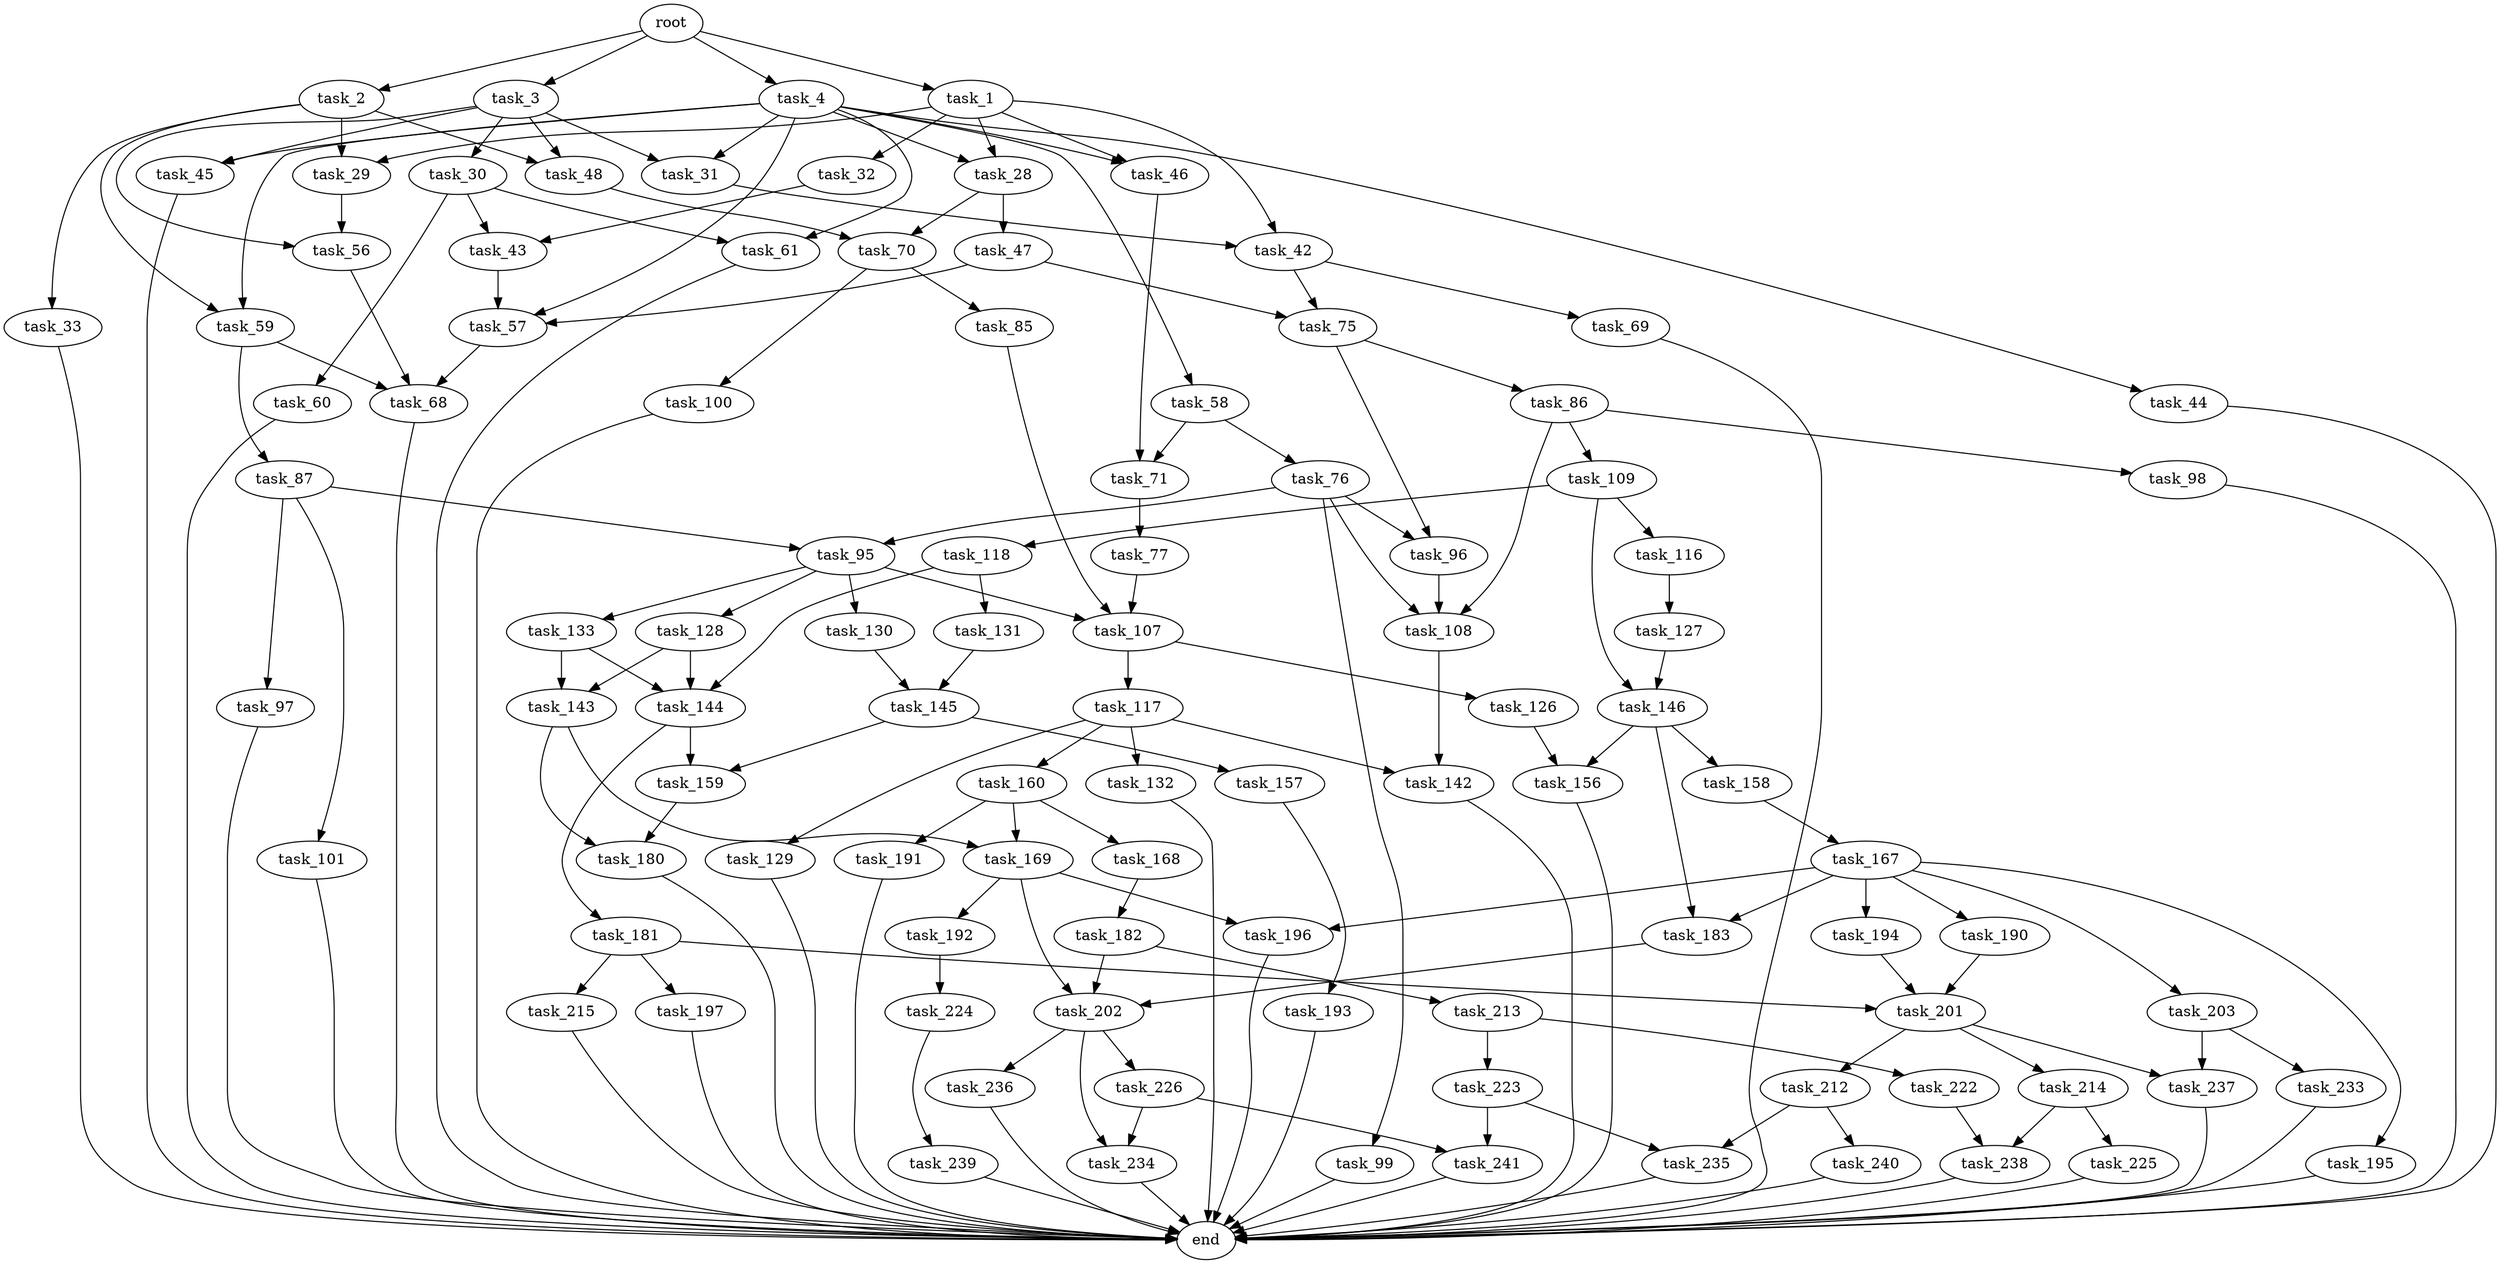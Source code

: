 digraph G {
  root [size="0.000000"];
  task_1 [size="68719476736.000000"];
  task_2 [size="191919339174.000000"];
  task_3 [size="231928233984.000000"];
  task_4 [size="886078074520.000000"];
  task_28 [size="430527710850.000000"];
  task_29 [size="136173349052.000000"];
  task_32 [size="82329678389.000000"];
  task_42 [size="48725671691.000000"];
  task_46 [size="8330962725.000000"];
  task_33 [size="1426819966.000000"];
  task_48 [size="8589934592.000000"];
  task_59 [size="134217728000.000000"];
  task_30 [size="12166973410.000000"];
  task_31 [size="68719476736.000000"];
  task_45 [size="221255376586.000000"];
  task_56 [size="68719476736.000000"];
  task_44 [size="218489374582.000000"];
  task_57 [size="231928233984.000000"];
  task_58 [size="134217728000.000000"];
  task_61 [size="8589934592.000000"];
  task_47 [size="23450256036.000000"];
  task_70 [size="8589934592.000000"];
  task_43 [size="10170480460.000000"];
  task_60 [size="1073741824000.000000"];
  end [size="0.000000"];
  task_69 [size="8589934592.000000"];
  task_75 [size="457738016112.000000"];
  task_71 [size="134217728000.000000"];
  task_68 [size="220560698478.000000"];
  task_76 [size="184700777145.000000"];
  task_87 [size="404087248034.000000"];
  task_85 [size="1666383940.000000"];
  task_100 [size="61702572646.000000"];
  task_77 [size="368293445632.000000"];
  task_86 [size="7996142051.000000"];
  task_96 [size="10903771788.000000"];
  task_95 [size="549755813888.000000"];
  task_99 [size="8589934592.000000"];
  task_108 [size="195200172324.000000"];
  task_107 [size="549755813888.000000"];
  task_98 [size="782757789696.000000"];
  task_109 [size="617705651576.000000"];
  task_97 [size="40064942144.000000"];
  task_101 [size="10590403891.000000"];
  task_128 [size="24832931767.000000"];
  task_130 [size="231928233984.000000"];
  task_133 [size="13036330013.000000"];
  task_117 [size="735161660488.000000"];
  task_126 [size="549755813888.000000"];
  task_142 [size="782757789696.000000"];
  task_116 [size="11916430418.000000"];
  task_118 [size="305693159618.000000"];
  task_146 [size="217712106455.000000"];
  task_127 [size="989725618.000000"];
  task_129 [size="256590387230.000000"];
  task_132 [size="28991029248.000000"];
  task_160 [size="13535390138.000000"];
  task_131 [size="1073741824000.000000"];
  task_144 [size="674237781457.000000"];
  task_156 [size="211505959730.000000"];
  task_143 [size="231928233984.000000"];
  task_145 [size="101616497487.000000"];
  task_169 [size="8589934592.000000"];
  task_180 [size="782757789696.000000"];
  task_159 [size="1073741824000.000000"];
  task_181 [size="782757789696.000000"];
  task_157 [size="12310523248.000000"];
  task_158 [size="68719476736.000000"];
  task_183 [size="231928233984.000000"];
  task_193 [size="1575635948.000000"];
  task_167 [size="80548700148.000000"];
  task_168 [size="605522353787.000000"];
  task_191 [size="549755813888.000000"];
  task_190 [size="426791253558.000000"];
  task_194 [size="3433131600.000000"];
  task_195 [size="782757789696.000000"];
  task_196 [size="78297621468.000000"];
  task_203 [size="12712456248.000000"];
  task_182 [size="62367669254.000000"];
  task_192 [size="4378705272.000000"];
  task_202 [size="16589568939.000000"];
  task_197 [size="25773547019.000000"];
  task_201 [size="24440614830.000000"];
  task_215 [size="368293445632.000000"];
  task_213 [size="8589934592.000000"];
  task_224 [size="782757789696.000000"];
  task_212 [size="10192314680.000000"];
  task_214 [size="14260037278.000000"];
  task_237 [size="1073741824000.000000"];
  task_226 [size="13518555702.000000"];
  task_234 [size="368293445632.000000"];
  task_236 [size="6167722051.000000"];
  task_233 [size="123450050427.000000"];
  task_235 [size="516900134.000000"];
  task_240 [size="12843399863.000000"];
  task_222 [size="1073741824000.000000"];
  task_223 [size="782757789696.000000"];
  task_225 [size="771034416752.000000"];
  task_238 [size="782757789696.000000"];
  task_241 [size="23605039000.000000"];
  task_239 [size="4704079152.000000"];

  root -> task_1 [size="1.000000"];
  root -> task_2 [size="1.000000"];
  root -> task_3 [size="1.000000"];
  root -> task_4 [size="1.000000"];
  task_1 -> task_28 [size="134217728.000000"];
  task_1 -> task_29 [size="134217728.000000"];
  task_1 -> task_32 [size="134217728.000000"];
  task_1 -> task_42 [size="134217728.000000"];
  task_1 -> task_46 [size="134217728.000000"];
  task_2 -> task_29 [size="411041792.000000"];
  task_2 -> task_33 [size="411041792.000000"];
  task_2 -> task_48 [size="411041792.000000"];
  task_2 -> task_59 [size="411041792.000000"];
  task_3 -> task_30 [size="301989888.000000"];
  task_3 -> task_31 [size="301989888.000000"];
  task_3 -> task_45 [size="301989888.000000"];
  task_3 -> task_48 [size="301989888.000000"];
  task_3 -> task_56 [size="301989888.000000"];
  task_4 -> task_28 [size="679477248.000000"];
  task_4 -> task_31 [size="679477248.000000"];
  task_4 -> task_44 [size="679477248.000000"];
  task_4 -> task_45 [size="679477248.000000"];
  task_4 -> task_46 [size="679477248.000000"];
  task_4 -> task_57 [size="679477248.000000"];
  task_4 -> task_58 [size="679477248.000000"];
  task_4 -> task_59 [size="679477248.000000"];
  task_4 -> task_61 [size="679477248.000000"];
  task_28 -> task_47 [size="679477248.000000"];
  task_28 -> task_70 [size="679477248.000000"];
  task_29 -> task_56 [size="536870912.000000"];
  task_32 -> task_43 [size="75497472.000000"];
  task_42 -> task_69 [size="838860800.000000"];
  task_42 -> task_75 [size="838860800.000000"];
  task_46 -> task_71 [size="838860800.000000"];
  task_33 -> end [size="1.000000"];
  task_48 -> task_70 [size="33554432.000000"];
  task_59 -> task_68 [size="209715200.000000"];
  task_59 -> task_87 [size="209715200.000000"];
  task_30 -> task_43 [size="536870912.000000"];
  task_30 -> task_60 [size="536870912.000000"];
  task_30 -> task_61 [size="536870912.000000"];
  task_31 -> task_42 [size="134217728.000000"];
  task_45 -> end [size="1.000000"];
  task_56 -> task_68 [size="134217728.000000"];
  task_44 -> end [size="1.000000"];
  task_57 -> task_68 [size="301989888.000000"];
  task_58 -> task_71 [size="209715200.000000"];
  task_58 -> task_76 [size="209715200.000000"];
  task_61 -> end [size="1.000000"];
  task_47 -> task_57 [size="536870912.000000"];
  task_47 -> task_75 [size="536870912.000000"];
  task_70 -> task_85 [size="33554432.000000"];
  task_70 -> task_100 [size="33554432.000000"];
  task_43 -> task_57 [size="301989888.000000"];
  task_60 -> end [size="1.000000"];
  task_69 -> end [size="1.000000"];
  task_75 -> task_86 [size="536870912.000000"];
  task_75 -> task_96 [size="536870912.000000"];
  task_71 -> task_77 [size="209715200.000000"];
  task_68 -> end [size="1.000000"];
  task_76 -> task_95 [size="209715200.000000"];
  task_76 -> task_96 [size="209715200.000000"];
  task_76 -> task_99 [size="209715200.000000"];
  task_76 -> task_108 [size="209715200.000000"];
  task_87 -> task_95 [size="679477248.000000"];
  task_87 -> task_97 [size="679477248.000000"];
  task_87 -> task_101 [size="679477248.000000"];
  task_85 -> task_107 [size="75497472.000000"];
  task_100 -> end [size="1.000000"];
  task_77 -> task_107 [size="411041792.000000"];
  task_86 -> task_98 [size="209715200.000000"];
  task_86 -> task_108 [size="209715200.000000"];
  task_86 -> task_109 [size="209715200.000000"];
  task_96 -> task_108 [size="301989888.000000"];
  task_95 -> task_107 [size="536870912.000000"];
  task_95 -> task_128 [size="536870912.000000"];
  task_95 -> task_130 [size="536870912.000000"];
  task_95 -> task_133 [size="536870912.000000"];
  task_99 -> end [size="1.000000"];
  task_108 -> task_142 [size="134217728.000000"];
  task_107 -> task_117 [size="536870912.000000"];
  task_107 -> task_126 [size="536870912.000000"];
  task_98 -> end [size="1.000000"];
  task_109 -> task_116 [size="536870912.000000"];
  task_109 -> task_118 [size="536870912.000000"];
  task_109 -> task_146 [size="536870912.000000"];
  task_97 -> end [size="1.000000"];
  task_101 -> end [size="1.000000"];
  task_128 -> task_143 [size="679477248.000000"];
  task_128 -> task_144 [size="679477248.000000"];
  task_130 -> task_145 [size="301989888.000000"];
  task_133 -> task_143 [size="411041792.000000"];
  task_133 -> task_144 [size="411041792.000000"];
  task_117 -> task_129 [size="838860800.000000"];
  task_117 -> task_132 [size="838860800.000000"];
  task_117 -> task_142 [size="838860800.000000"];
  task_117 -> task_160 [size="838860800.000000"];
  task_126 -> task_156 [size="536870912.000000"];
  task_142 -> end [size="1.000000"];
  task_116 -> task_127 [size="209715200.000000"];
  task_118 -> task_131 [size="209715200.000000"];
  task_118 -> task_144 [size="209715200.000000"];
  task_146 -> task_156 [size="301989888.000000"];
  task_146 -> task_158 [size="301989888.000000"];
  task_146 -> task_183 [size="301989888.000000"];
  task_127 -> task_146 [size="33554432.000000"];
  task_129 -> end [size="1.000000"];
  task_132 -> end [size="1.000000"];
  task_160 -> task_168 [size="536870912.000000"];
  task_160 -> task_169 [size="536870912.000000"];
  task_160 -> task_191 [size="536870912.000000"];
  task_131 -> task_145 [size="838860800.000000"];
  task_144 -> task_159 [size="838860800.000000"];
  task_144 -> task_181 [size="838860800.000000"];
  task_156 -> end [size="1.000000"];
  task_143 -> task_169 [size="301989888.000000"];
  task_143 -> task_180 [size="301989888.000000"];
  task_145 -> task_157 [size="301989888.000000"];
  task_145 -> task_159 [size="301989888.000000"];
  task_169 -> task_192 [size="33554432.000000"];
  task_169 -> task_196 [size="33554432.000000"];
  task_169 -> task_202 [size="33554432.000000"];
  task_180 -> end [size="1.000000"];
  task_159 -> task_180 [size="838860800.000000"];
  task_181 -> task_197 [size="679477248.000000"];
  task_181 -> task_201 [size="679477248.000000"];
  task_181 -> task_215 [size="679477248.000000"];
  task_157 -> task_193 [size="209715200.000000"];
  task_158 -> task_167 [size="134217728.000000"];
  task_183 -> task_202 [size="301989888.000000"];
  task_193 -> end [size="1.000000"];
  task_167 -> task_183 [size="75497472.000000"];
  task_167 -> task_190 [size="75497472.000000"];
  task_167 -> task_194 [size="75497472.000000"];
  task_167 -> task_195 [size="75497472.000000"];
  task_167 -> task_196 [size="75497472.000000"];
  task_167 -> task_203 [size="75497472.000000"];
  task_168 -> task_182 [size="411041792.000000"];
  task_191 -> end [size="1.000000"];
  task_190 -> task_201 [size="301989888.000000"];
  task_194 -> task_201 [size="75497472.000000"];
  task_195 -> end [size="1.000000"];
  task_196 -> end [size="1.000000"];
  task_203 -> task_233 [size="209715200.000000"];
  task_203 -> task_237 [size="209715200.000000"];
  task_182 -> task_202 [size="75497472.000000"];
  task_182 -> task_213 [size="75497472.000000"];
  task_192 -> task_224 [size="536870912.000000"];
  task_202 -> task_226 [size="75497472.000000"];
  task_202 -> task_234 [size="75497472.000000"];
  task_202 -> task_236 [size="75497472.000000"];
  task_197 -> end [size="1.000000"];
  task_201 -> task_212 [size="411041792.000000"];
  task_201 -> task_214 [size="411041792.000000"];
  task_201 -> task_237 [size="411041792.000000"];
  task_215 -> end [size="1.000000"];
  task_213 -> task_222 [size="33554432.000000"];
  task_213 -> task_223 [size="33554432.000000"];
  task_224 -> task_239 [size="679477248.000000"];
  task_212 -> task_235 [size="679477248.000000"];
  task_212 -> task_240 [size="679477248.000000"];
  task_214 -> task_225 [size="33554432.000000"];
  task_214 -> task_238 [size="33554432.000000"];
  task_237 -> end [size="1.000000"];
  task_226 -> task_234 [size="679477248.000000"];
  task_226 -> task_241 [size="679477248.000000"];
  task_234 -> end [size="1.000000"];
  task_236 -> end [size="1.000000"];
  task_233 -> end [size="1.000000"];
  task_235 -> end [size="1.000000"];
  task_240 -> end [size="1.000000"];
  task_222 -> task_238 [size="838860800.000000"];
  task_223 -> task_235 [size="679477248.000000"];
  task_223 -> task_241 [size="679477248.000000"];
  task_225 -> end [size="1.000000"];
  task_238 -> end [size="1.000000"];
  task_241 -> end [size="1.000000"];
  task_239 -> end [size="1.000000"];
}
